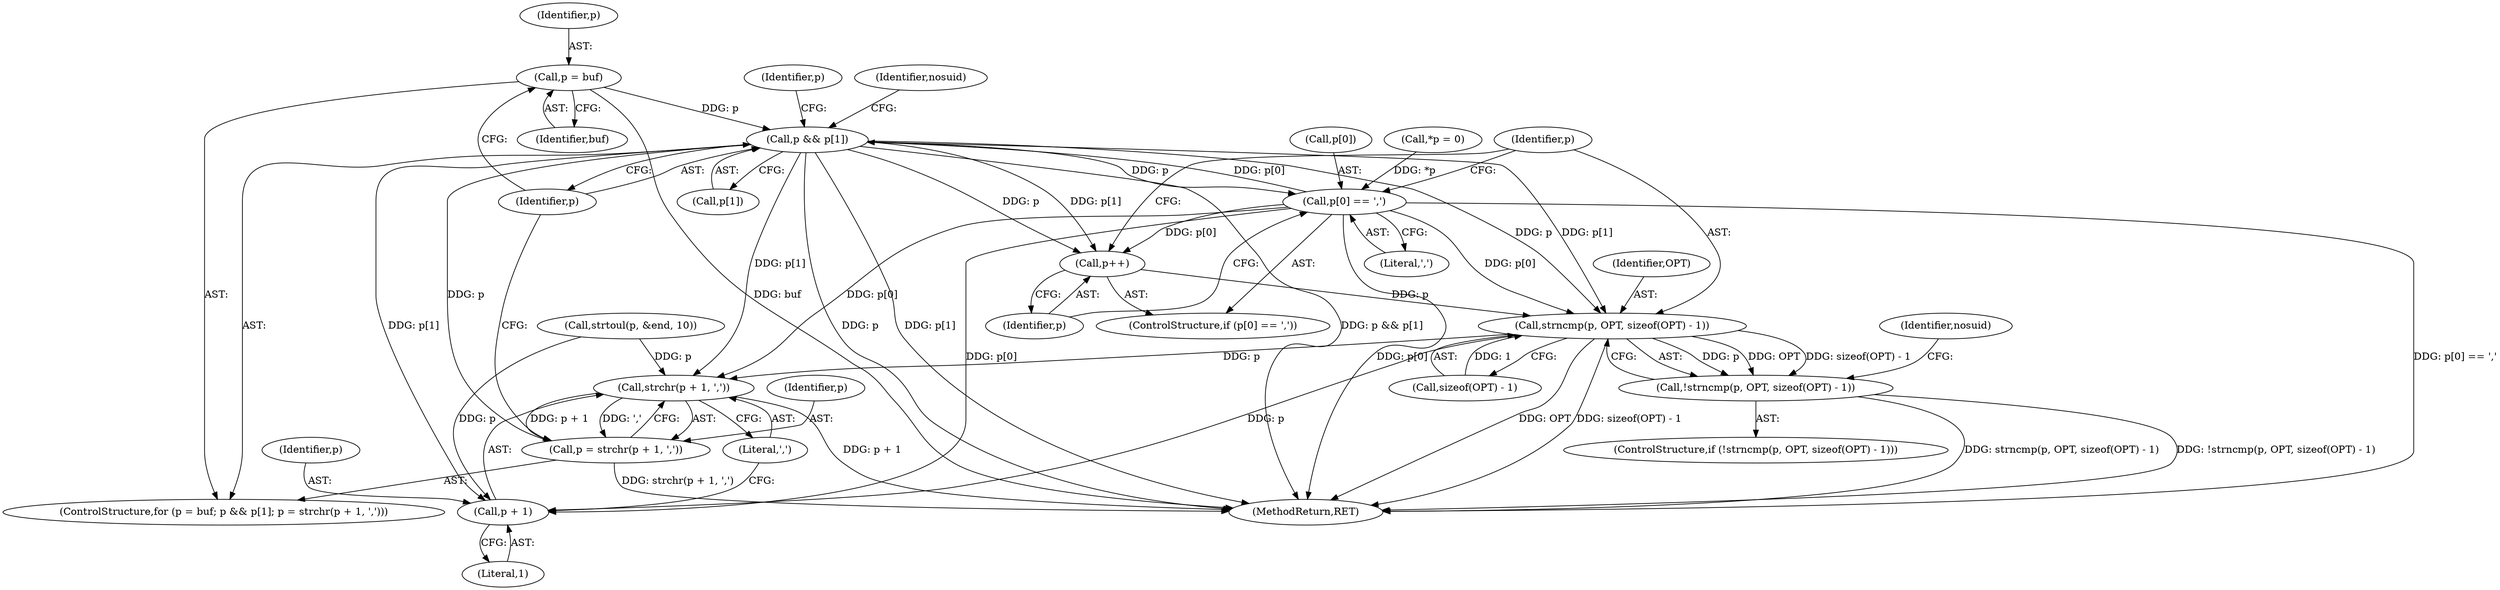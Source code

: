 digraph "0_enlightment_666df815cd86a50343859bce36c5cf968c5f38b0@pointer" {
"1000618" [label="(Call,p = buf)"];
"1000621" [label="(Call,p && p[1])"];
"1000628" [label="(Call,strchr(p + 1, ','))"];
"1000626" [label="(Call,p = strchr(p + 1, ','))"];
"1000629" [label="(Call,p + 1)"];
"1000635" [label="(Call,p[0] == ',')"];
"1000640" [label="(Call,p++)"];
"1000644" [label="(Call,strncmp(p, OPT, sizeof(OPT) - 1))"];
"1000643" [label="(Call,!strncmp(p, OPT, sizeof(OPT) - 1))"];
"1000641" [label="(Identifier,p)"];
"1000618" [label="(Call,p = buf)"];
"1000640" [label="(Call,p++)"];
"1000637" [label="(Identifier,p)"];
"1000634" [label="(ControlStructure,if (p[0] == ','))"];
"1000621" [label="(Call,p && p[1])"];
"1000622" [label="(Identifier,p)"];
"1000572" [label="(Call,*p = 0)"];
"1000619" [label="(Identifier,p)"];
"1000627" [label="(Identifier,p)"];
"1000630" [label="(Identifier,p)"];
"1000636" [label="(Call,p[0])"];
"1000628" [label="(Call,strchr(p + 1, ','))"];
"1000647" [label="(Call,sizeof(OPT) - 1)"];
"1000632" [label="(Literal,',')"];
"1000645" [label="(Identifier,p)"];
"1000626" [label="(Call,p = strchr(p + 1, ','))"];
"1000646" [label="(Identifier,OPT)"];
"1000629" [label="(Call,p + 1)"];
"1000717" [label="(Identifier,nosuid)"];
"1000639" [label="(Literal,',')"];
"1000644" [label="(Call,strncmp(p, OPT, sizeof(OPT) - 1))"];
"1000620" [label="(Identifier,buf)"];
"1000643" [label="(Call,!strncmp(p, OPT, sizeof(OPT) - 1))"];
"1000642" [label="(ControlStructure,if (!strncmp(p, OPT, sizeof(OPT) - 1)))"];
"1000730" [label="(MethodReturn,RET)"];
"1000617" [label="(ControlStructure,for (p = buf; p && p[1]; p = strchr(p + 1, ',')))"];
"1000653" [label="(Identifier,nosuid)"];
"1000623" [label="(Call,p[1])"];
"1000679" [label="(Call,strtoul(p, &end, 10))"];
"1000631" [label="(Literal,1)"];
"1000635" [label="(Call,p[0] == ',')"];
"1000618" -> "1000617"  [label="AST: "];
"1000618" -> "1000620"  [label="CFG: "];
"1000619" -> "1000618"  [label="AST: "];
"1000620" -> "1000618"  [label="AST: "];
"1000622" -> "1000618"  [label="CFG: "];
"1000618" -> "1000730"  [label="DDG: buf"];
"1000618" -> "1000621"  [label="DDG: p"];
"1000621" -> "1000617"  [label="AST: "];
"1000621" -> "1000622"  [label="CFG: "];
"1000621" -> "1000623"  [label="CFG: "];
"1000622" -> "1000621"  [label="AST: "];
"1000623" -> "1000621"  [label="AST: "];
"1000637" -> "1000621"  [label="CFG: "];
"1000717" -> "1000621"  [label="CFG: "];
"1000621" -> "1000730"  [label="DDG: p"];
"1000621" -> "1000730"  [label="DDG: p[1]"];
"1000621" -> "1000730"  [label="DDG: p && p[1]"];
"1000626" -> "1000621"  [label="DDG: p"];
"1000635" -> "1000621"  [label="DDG: p[0]"];
"1000621" -> "1000628"  [label="DDG: p[1]"];
"1000621" -> "1000629"  [label="DDG: p[1]"];
"1000621" -> "1000635"  [label="DDG: p"];
"1000621" -> "1000640"  [label="DDG: p"];
"1000621" -> "1000640"  [label="DDG: p[1]"];
"1000621" -> "1000644"  [label="DDG: p[1]"];
"1000621" -> "1000644"  [label="DDG: p"];
"1000628" -> "1000626"  [label="AST: "];
"1000628" -> "1000632"  [label="CFG: "];
"1000629" -> "1000628"  [label="AST: "];
"1000632" -> "1000628"  [label="AST: "];
"1000626" -> "1000628"  [label="CFG: "];
"1000628" -> "1000730"  [label="DDG: p + 1"];
"1000628" -> "1000626"  [label="DDG: p + 1"];
"1000628" -> "1000626"  [label="DDG: ','"];
"1000679" -> "1000628"  [label="DDG: p"];
"1000635" -> "1000628"  [label="DDG: p[0]"];
"1000644" -> "1000628"  [label="DDG: p"];
"1000626" -> "1000617"  [label="AST: "];
"1000627" -> "1000626"  [label="AST: "];
"1000622" -> "1000626"  [label="CFG: "];
"1000626" -> "1000730"  [label="DDG: strchr(p + 1, ',')"];
"1000629" -> "1000631"  [label="CFG: "];
"1000630" -> "1000629"  [label="AST: "];
"1000631" -> "1000629"  [label="AST: "];
"1000632" -> "1000629"  [label="CFG: "];
"1000679" -> "1000629"  [label="DDG: p"];
"1000635" -> "1000629"  [label="DDG: p[0]"];
"1000644" -> "1000629"  [label="DDG: p"];
"1000635" -> "1000634"  [label="AST: "];
"1000635" -> "1000639"  [label="CFG: "];
"1000636" -> "1000635"  [label="AST: "];
"1000639" -> "1000635"  [label="AST: "];
"1000641" -> "1000635"  [label="CFG: "];
"1000645" -> "1000635"  [label="CFG: "];
"1000635" -> "1000730"  [label="DDG: p[0] == ','"];
"1000635" -> "1000730"  [label="DDG: p[0]"];
"1000572" -> "1000635"  [label="DDG: *p"];
"1000635" -> "1000640"  [label="DDG: p[0]"];
"1000635" -> "1000644"  [label="DDG: p[0]"];
"1000640" -> "1000634"  [label="AST: "];
"1000640" -> "1000641"  [label="CFG: "];
"1000641" -> "1000640"  [label="AST: "];
"1000645" -> "1000640"  [label="CFG: "];
"1000640" -> "1000644"  [label="DDG: p"];
"1000644" -> "1000643"  [label="AST: "];
"1000644" -> "1000647"  [label="CFG: "];
"1000645" -> "1000644"  [label="AST: "];
"1000646" -> "1000644"  [label="AST: "];
"1000647" -> "1000644"  [label="AST: "];
"1000643" -> "1000644"  [label="CFG: "];
"1000644" -> "1000730"  [label="DDG: OPT"];
"1000644" -> "1000730"  [label="DDG: sizeof(OPT) - 1"];
"1000644" -> "1000643"  [label="DDG: p"];
"1000644" -> "1000643"  [label="DDG: OPT"];
"1000644" -> "1000643"  [label="DDG: sizeof(OPT) - 1"];
"1000647" -> "1000644"  [label="DDG: 1"];
"1000643" -> "1000642"  [label="AST: "];
"1000653" -> "1000643"  [label="CFG: "];
"1000643" -> "1000730"  [label="DDG: !strncmp(p, OPT, sizeof(OPT) - 1)"];
"1000643" -> "1000730"  [label="DDG: strncmp(p, OPT, sizeof(OPT) - 1)"];
}

